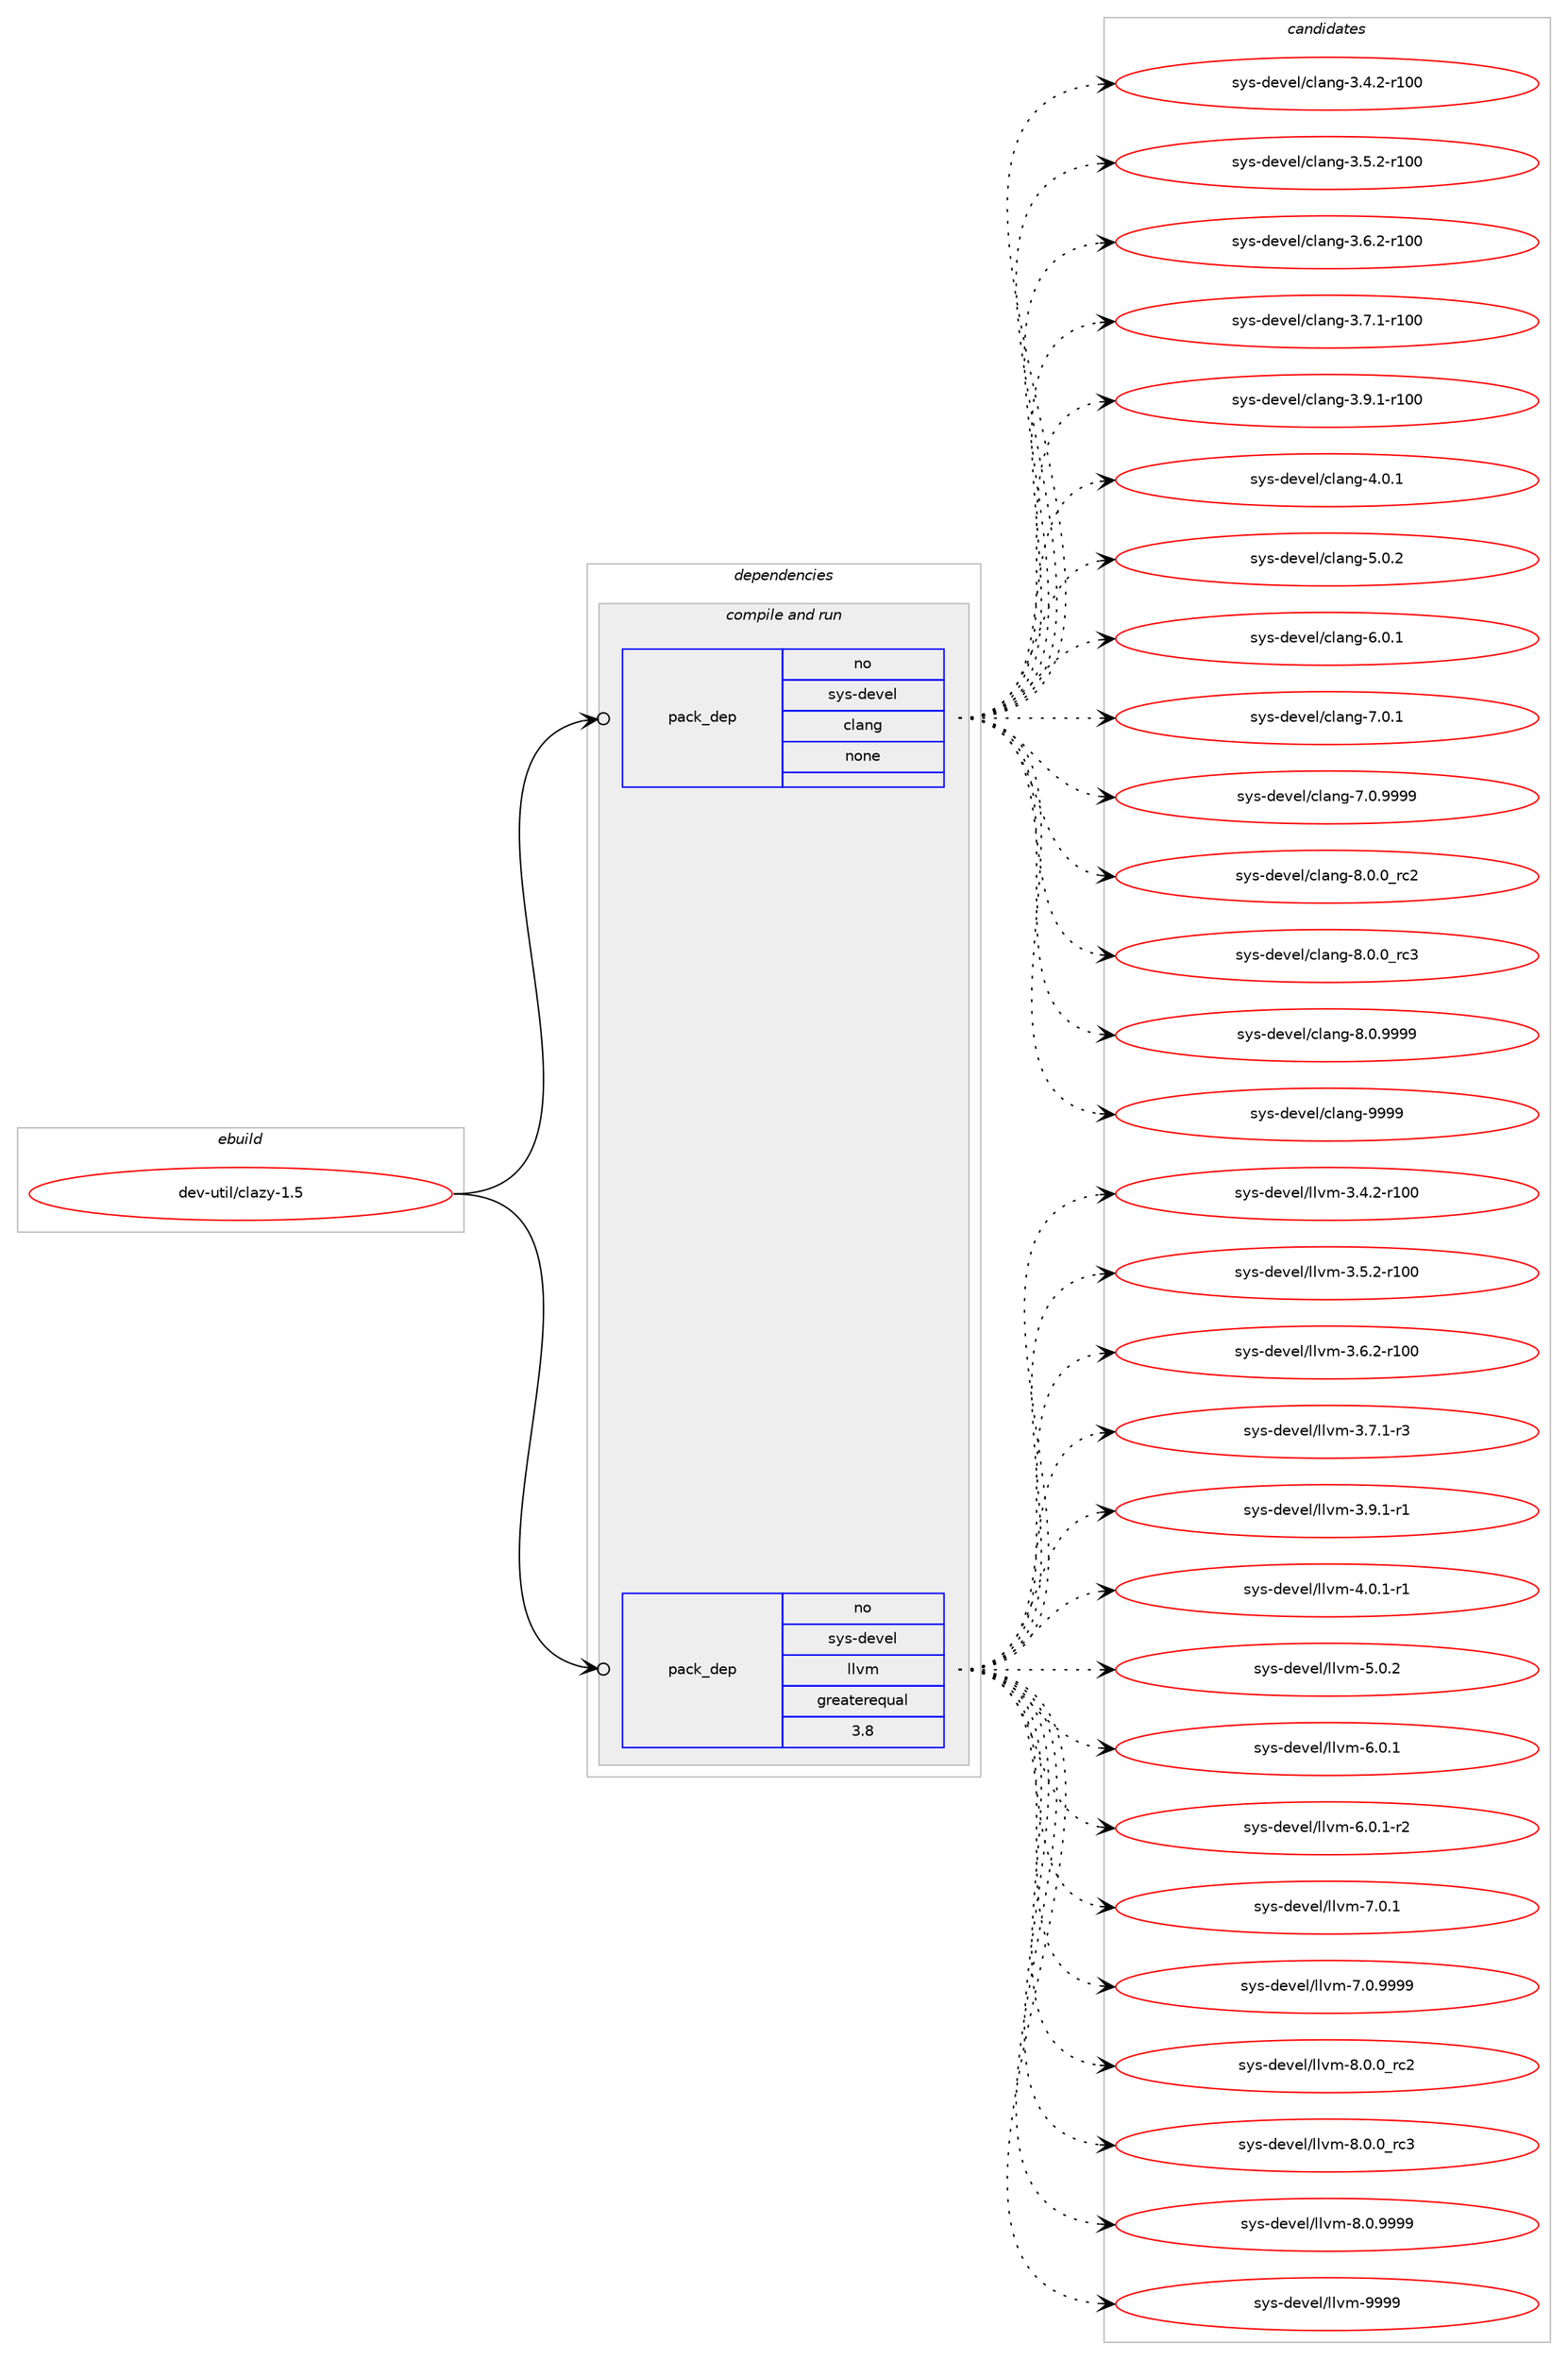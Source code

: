 digraph prolog {

# *************
# Graph options
# *************

newrank=true;
concentrate=true;
compound=true;
graph [rankdir=LR,fontname=Helvetica,fontsize=10,ranksep=1.5];#, ranksep=2.5, nodesep=0.2];
edge  [arrowhead=vee];
node  [fontname=Helvetica,fontsize=10];

# **********
# The ebuild
# **********

subgraph cluster_leftcol {
color=gray;
rank=same;
label=<<i>ebuild</i>>;
id [label="dev-util/clazy-1.5", color=red, width=4, href="../dev-util/clazy-1.5.svg"];
}

# ****************
# The dependencies
# ****************

subgraph cluster_midcol {
color=gray;
label=<<i>dependencies</i>>;
subgraph cluster_compile {
fillcolor="#eeeeee";
style=filled;
label=<<i>compile</i>>;
}
subgraph cluster_compileandrun {
fillcolor="#eeeeee";
style=filled;
label=<<i>compile and run</i>>;
subgraph pack1095260 {
dependency1542347 [label=<<TABLE BORDER="0" CELLBORDER="1" CELLSPACING="0" CELLPADDING="4" WIDTH="220"><TR><TD ROWSPAN="6" CELLPADDING="30">pack_dep</TD></TR><TR><TD WIDTH="110">no</TD></TR><TR><TD>sys-devel</TD></TR><TR><TD>clang</TD></TR><TR><TD>none</TD></TR><TR><TD></TD></TR></TABLE>>, shape=none, color=blue];
}
id:e -> dependency1542347:w [weight=20,style="solid",arrowhead="odotvee"];
subgraph pack1095261 {
dependency1542348 [label=<<TABLE BORDER="0" CELLBORDER="1" CELLSPACING="0" CELLPADDING="4" WIDTH="220"><TR><TD ROWSPAN="6" CELLPADDING="30">pack_dep</TD></TR><TR><TD WIDTH="110">no</TD></TR><TR><TD>sys-devel</TD></TR><TR><TD>llvm</TD></TR><TR><TD>greaterequal</TD></TR><TR><TD>3.8</TD></TR></TABLE>>, shape=none, color=blue];
}
id:e -> dependency1542348:w [weight=20,style="solid",arrowhead="odotvee"];
}
subgraph cluster_run {
fillcolor="#eeeeee";
style=filled;
label=<<i>run</i>>;
}
}

# **************
# The candidates
# **************

subgraph cluster_choices {
rank=same;
color=gray;
label=<<i>candidates</i>>;

subgraph choice1095260 {
color=black;
nodesep=1;
choice1151211154510010111810110847991089711010345514652465045114494848 [label="sys-devel/clang-3.4.2-r100", color=red, width=4,href="../sys-devel/clang-3.4.2-r100.svg"];
choice1151211154510010111810110847991089711010345514653465045114494848 [label="sys-devel/clang-3.5.2-r100", color=red, width=4,href="../sys-devel/clang-3.5.2-r100.svg"];
choice1151211154510010111810110847991089711010345514654465045114494848 [label="sys-devel/clang-3.6.2-r100", color=red, width=4,href="../sys-devel/clang-3.6.2-r100.svg"];
choice1151211154510010111810110847991089711010345514655464945114494848 [label="sys-devel/clang-3.7.1-r100", color=red, width=4,href="../sys-devel/clang-3.7.1-r100.svg"];
choice1151211154510010111810110847991089711010345514657464945114494848 [label="sys-devel/clang-3.9.1-r100", color=red, width=4,href="../sys-devel/clang-3.9.1-r100.svg"];
choice11512111545100101118101108479910897110103455246484649 [label="sys-devel/clang-4.0.1", color=red, width=4,href="../sys-devel/clang-4.0.1.svg"];
choice11512111545100101118101108479910897110103455346484650 [label="sys-devel/clang-5.0.2", color=red, width=4,href="../sys-devel/clang-5.0.2.svg"];
choice11512111545100101118101108479910897110103455446484649 [label="sys-devel/clang-6.0.1", color=red, width=4,href="../sys-devel/clang-6.0.1.svg"];
choice11512111545100101118101108479910897110103455546484649 [label="sys-devel/clang-7.0.1", color=red, width=4,href="../sys-devel/clang-7.0.1.svg"];
choice11512111545100101118101108479910897110103455546484657575757 [label="sys-devel/clang-7.0.9999", color=red, width=4,href="../sys-devel/clang-7.0.9999.svg"];
choice11512111545100101118101108479910897110103455646484648951149950 [label="sys-devel/clang-8.0.0_rc2", color=red, width=4,href="../sys-devel/clang-8.0.0_rc2.svg"];
choice11512111545100101118101108479910897110103455646484648951149951 [label="sys-devel/clang-8.0.0_rc3", color=red, width=4,href="../sys-devel/clang-8.0.0_rc3.svg"];
choice11512111545100101118101108479910897110103455646484657575757 [label="sys-devel/clang-8.0.9999", color=red, width=4,href="../sys-devel/clang-8.0.9999.svg"];
choice115121115451001011181011084799108971101034557575757 [label="sys-devel/clang-9999", color=red, width=4,href="../sys-devel/clang-9999.svg"];
dependency1542347:e -> choice1151211154510010111810110847991089711010345514652465045114494848:w [style=dotted,weight="100"];
dependency1542347:e -> choice1151211154510010111810110847991089711010345514653465045114494848:w [style=dotted,weight="100"];
dependency1542347:e -> choice1151211154510010111810110847991089711010345514654465045114494848:w [style=dotted,weight="100"];
dependency1542347:e -> choice1151211154510010111810110847991089711010345514655464945114494848:w [style=dotted,weight="100"];
dependency1542347:e -> choice1151211154510010111810110847991089711010345514657464945114494848:w [style=dotted,weight="100"];
dependency1542347:e -> choice11512111545100101118101108479910897110103455246484649:w [style=dotted,weight="100"];
dependency1542347:e -> choice11512111545100101118101108479910897110103455346484650:w [style=dotted,weight="100"];
dependency1542347:e -> choice11512111545100101118101108479910897110103455446484649:w [style=dotted,weight="100"];
dependency1542347:e -> choice11512111545100101118101108479910897110103455546484649:w [style=dotted,weight="100"];
dependency1542347:e -> choice11512111545100101118101108479910897110103455546484657575757:w [style=dotted,weight="100"];
dependency1542347:e -> choice11512111545100101118101108479910897110103455646484648951149950:w [style=dotted,weight="100"];
dependency1542347:e -> choice11512111545100101118101108479910897110103455646484648951149951:w [style=dotted,weight="100"];
dependency1542347:e -> choice11512111545100101118101108479910897110103455646484657575757:w [style=dotted,weight="100"];
dependency1542347:e -> choice115121115451001011181011084799108971101034557575757:w [style=dotted,weight="100"];
}
subgraph choice1095261 {
color=black;
nodesep=1;
choice115121115451001011181011084710810811810945514652465045114494848 [label="sys-devel/llvm-3.4.2-r100", color=red, width=4,href="../sys-devel/llvm-3.4.2-r100.svg"];
choice115121115451001011181011084710810811810945514653465045114494848 [label="sys-devel/llvm-3.5.2-r100", color=red, width=4,href="../sys-devel/llvm-3.5.2-r100.svg"];
choice115121115451001011181011084710810811810945514654465045114494848 [label="sys-devel/llvm-3.6.2-r100", color=red, width=4,href="../sys-devel/llvm-3.6.2-r100.svg"];
choice11512111545100101118101108471081081181094551465546494511451 [label="sys-devel/llvm-3.7.1-r3", color=red, width=4,href="../sys-devel/llvm-3.7.1-r3.svg"];
choice11512111545100101118101108471081081181094551465746494511449 [label="sys-devel/llvm-3.9.1-r1", color=red, width=4,href="../sys-devel/llvm-3.9.1-r1.svg"];
choice11512111545100101118101108471081081181094552464846494511449 [label="sys-devel/llvm-4.0.1-r1", color=red, width=4,href="../sys-devel/llvm-4.0.1-r1.svg"];
choice1151211154510010111810110847108108118109455346484650 [label="sys-devel/llvm-5.0.2", color=red, width=4,href="../sys-devel/llvm-5.0.2.svg"];
choice1151211154510010111810110847108108118109455446484649 [label="sys-devel/llvm-6.0.1", color=red, width=4,href="../sys-devel/llvm-6.0.1.svg"];
choice11512111545100101118101108471081081181094554464846494511450 [label="sys-devel/llvm-6.0.1-r2", color=red, width=4,href="../sys-devel/llvm-6.0.1-r2.svg"];
choice1151211154510010111810110847108108118109455546484649 [label="sys-devel/llvm-7.0.1", color=red, width=4,href="../sys-devel/llvm-7.0.1.svg"];
choice1151211154510010111810110847108108118109455546484657575757 [label="sys-devel/llvm-7.0.9999", color=red, width=4,href="../sys-devel/llvm-7.0.9999.svg"];
choice1151211154510010111810110847108108118109455646484648951149950 [label="sys-devel/llvm-8.0.0_rc2", color=red, width=4,href="../sys-devel/llvm-8.0.0_rc2.svg"];
choice1151211154510010111810110847108108118109455646484648951149951 [label="sys-devel/llvm-8.0.0_rc3", color=red, width=4,href="../sys-devel/llvm-8.0.0_rc3.svg"];
choice1151211154510010111810110847108108118109455646484657575757 [label="sys-devel/llvm-8.0.9999", color=red, width=4,href="../sys-devel/llvm-8.0.9999.svg"];
choice11512111545100101118101108471081081181094557575757 [label="sys-devel/llvm-9999", color=red, width=4,href="../sys-devel/llvm-9999.svg"];
dependency1542348:e -> choice115121115451001011181011084710810811810945514652465045114494848:w [style=dotted,weight="100"];
dependency1542348:e -> choice115121115451001011181011084710810811810945514653465045114494848:w [style=dotted,weight="100"];
dependency1542348:e -> choice115121115451001011181011084710810811810945514654465045114494848:w [style=dotted,weight="100"];
dependency1542348:e -> choice11512111545100101118101108471081081181094551465546494511451:w [style=dotted,weight="100"];
dependency1542348:e -> choice11512111545100101118101108471081081181094551465746494511449:w [style=dotted,weight="100"];
dependency1542348:e -> choice11512111545100101118101108471081081181094552464846494511449:w [style=dotted,weight="100"];
dependency1542348:e -> choice1151211154510010111810110847108108118109455346484650:w [style=dotted,weight="100"];
dependency1542348:e -> choice1151211154510010111810110847108108118109455446484649:w [style=dotted,weight="100"];
dependency1542348:e -> choice11512111545100101118101108471081081181094554464846494511450:w [style=dotted,weight="100"];
dependency1542348:e -> choice1151211154510010111810110847108108118109455546484649:w [style=dotted,weight="100"];
dependency1542348:e -> choice1151211154510010111810110847108108118109455546484657575757:w [style=dotted,weight="100"];
dependency1542348:e -> choice1151211154510010111810110847108108118109455646484648951149950:w [style=dotted,weight="100"];
dependency1542348:e -> choice1151211154510010111810110847108108118109455646484648951149951:w [style=dotted,weight="100"];
dependency1542348:e -> choice1151211154510010111810110847108108118109455646484657575757:w [style=dotted,weight="100"];
dependency1542348:e -> choice11512111545100101118101108471081081181094557575757:w [style=dotted,weight="100"];
}
}

}
